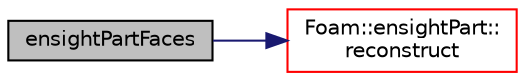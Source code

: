 digraph "ensightPartFaces"
{
  bgcolor="transparent";
  edge [fontname="Helvetica",fontsize="10",labelfontname="Helvetica",labelfontsize="10"];
  node [fontname="Helvetica",fontsize="10",shape=record];
  rankdir="LR";
  Node21 [label="ensightPartFaces",height=0.2,width=0.4,color="black", fillcolor="grey75", style="filled", fontcolor="black"];
  Node21 -> Node22 [color="midnightblue",fontsize="10",style="solid",fontname="Helvetica"];
  Node22 [label="Foam::ensightPart::\lreconstruct",height=0.2,width=0.4,color="red",URL="$a22045.html#a7dd013b2d8fc94af2649cccf9491dfcc",tooltip="Reconstruct part characteristics (eg, element types) from Istream. "];
}
